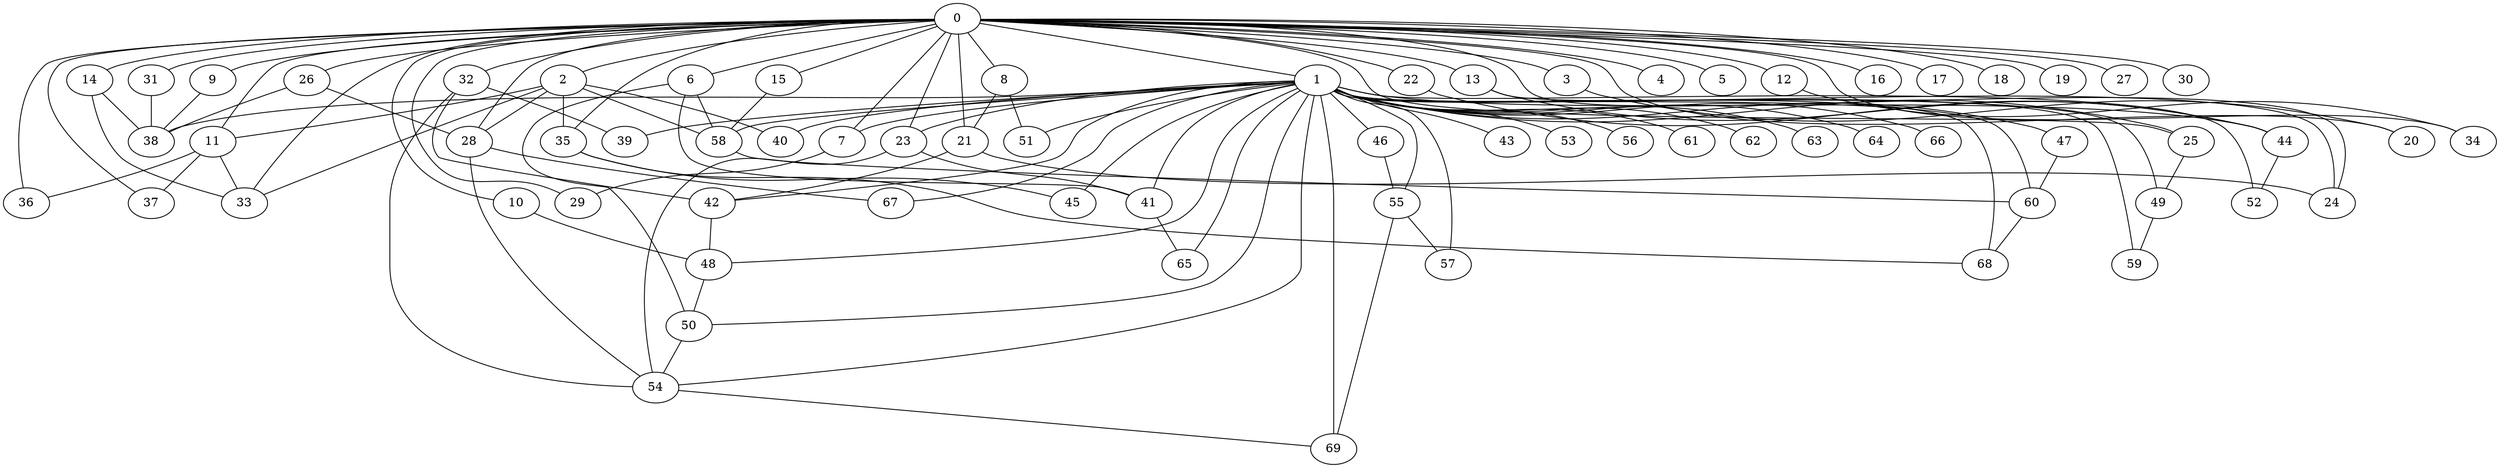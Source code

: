 
graph graphname {
    0 -- 1
0 -- 2
0 -- 3
0 -- 4
0 -- 5
0 -- 6
0 -- 7
0 -- 8
0 -- 9
0 -- 10
0 -- 11
0 -- 12
0 -- 13
0 -- 14
0 -- 15
0 -- 16
0 -- 17
0 -- 18
0 -- 19
0 -- 20
0 -- 21
0 -- 22
0 -- 23
0 -- 24
0 -- 25
0 -- 26
0 -- 27
0 -- 28
0 -- 29
0 -- 30
0 -- 31
0 -- 32
0 -- 33
0 -- 34
0 -- 35
0 -- 36
0 -- 37
1 -- 38
1 -- 39
1 -- 40
1 -- 41
1 -- 42
1 -- 43
1 -- 44
1 -- 45
1 -- 46
1 -- 47
1 -- 48
1 -- 49
1 -- 50
1 -- 51
1 -- 52
1 -- 53
1 -- 54
1 -- 55
1 -- 56
1 -- 57
1 -- 58
1 -- 59
1 -- 60
1 -- 61
1 -- 62
1 -- 63
1 -- 64
1 -- 65
1 -- 66
1 -- 67
1 -- 68
1 -- 69
1 -- 25
1 -- 23
1 -- 7
2 -- 35
2 -- 28
2 -- 40
2 -- 11
2 -- 33
2 -- 58
3 -- 20
6 -- 58
6 -- 50
6 -- 41
7 -- 29
8 -- 51
8 -- 21
9 -- 38
10 -- 48
11 -- 37
11 -- 33
11 -- 36
12 -- 34
13 -- 44
13 -- 24
14 -- 33
14 -- 38
15 -- 58
21 -- 42
21 -- 24
22 -- 44
23 -- 41
23 -- 54
25 -- 49
26 -- 28
26 -- 38
28 -- 67
28 -- 54
31 -- 38
32 -- 39
32 -- 54
32 -- 42
35 -- 45
35 -- 68
41 -- 65
42 -- 48
44 -- 52
46 -- 55
47 -- 60
48 -- 50
49 -- 59
50 -- 54
54 -- 69
55 -- 69
55 -- 57
58 -- 60
60 -- 68

}
